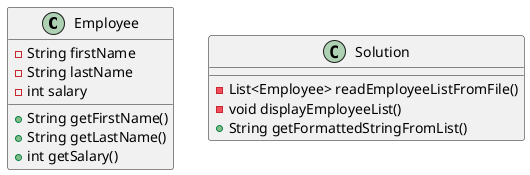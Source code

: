 @startuml
'https://plantuml.com/class-diagram

class Employee {
    -String firstName
    -String lastName
    -int salary

    +String getFirstName()
    +String getLastName()
    +int getSalary()
}

class Solution {
    -List<Employee> readEmployeeListFromFile()
    -void displayEmployeeList()
    +String getFormattedStringFromList()
}

@enduml